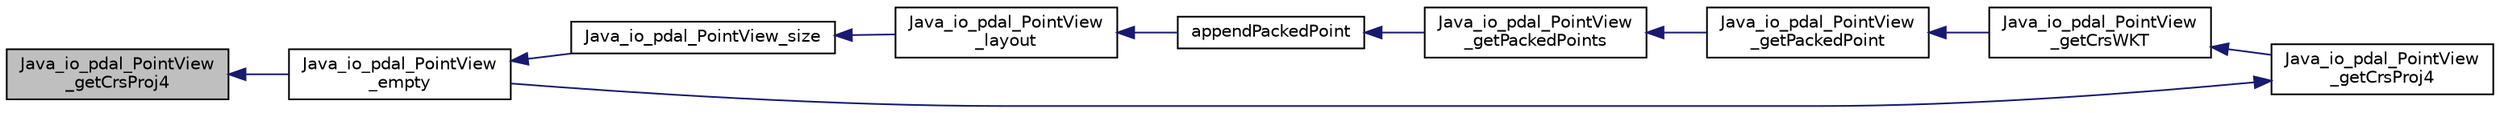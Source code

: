 digraph "Java_io_pdal_PointView_getCrsProj4"
{
  edge [fontname="Helvetica",fontsize="10",labelfontname="Helvetica",labelfontsize="10"];
  node [fontname="Helvetica",fontsize="10",shape=record];
  rankdir="LR";
  Node1 [label="Java_io_pdal_PointView\l_getCrsProj4",height=0.2,width=0.4,color="black", fillcolor="grey75", style="filled", fontcolor="black"];
  Node1 -> Node2 [dir="back",color="midnightblue",fontsize="10",style="solid",fontname="Helvetica"];
  Node2 [label="Java_io_pdal_PointView\l_empty",height=0.2,width=0.4,color="black", fillcolor="white", style="filled",URL="$io__pdal__PointView_8cpp.html#ad170804ca04c7efdc2b6f18257b452ab"];
  Node2 -> Node3 [dir="back",color="midnightblue",fontsize="10",style="solid",fontname="Helvetica"];
  Node3 [label="Java_io_pdal_PointView_size",height=0.2,width=0.4,color="black", fillcolor="white", style="filled",URL="$io__pdal__PointView_8cpp.html#a7682d1efe22046b78d15cd78e6f54641"];
  Node3 -> Node4 [dir="back",color="midnightblue",fontsize="10",style="solid",fontname="Helvetica"];
  Node4 [label="Java_io_pdal_PointView\l_layout",height=0.2,width=0.4,color="black", fillcolor="white", style="filled",URL="$io__pdal__PointView_8cpp.html#a264939bfd8d642a33f06ce16b95b37cc"];
  Node4 -> Node5 [dir="back",color="midnightblue",fontsize="10",style="solid",fontname="Helvetica"];
  Node5 [label="appendPackedPoint",height=0.2,width=0.4,color="black", fillcolor="white", style="filled",URL="$io__pdal__PointView_8cpp.html#ab2efacf1f7c016ec40f3ea316d0a7562"];
  Node5 -> Node6 [dir="back",color="midnightblue",fontsize="10",style="solid",fontname="Helvetica"];
  Node6 [label="Java_io_pdal_PointView\l_getPackedPoints",height=0.2,width=0.4,color="black", fillcolor="white", style="filled",URL="$io__pdal__PointView_8cpp.html#a5cd11ffe3330df455cd4981e1d46123b"];
  Node6 -> Node7 [dir="back",color="midnightblue",fontsize="10",style="solid",fontname="Helvetica"];
  Node7 [label="Java_io_pdal_PointView\l_getPackedPoint",height=0.2,width=0.4,color="black", fillcolor="white", style="filled",URL="$io__pdal__PointView_8cpp.html#ae26ebc1bcf0b9ddd66beccd20c3356ca"];
  Node7 -> Node8 [dir="back",color="midnightblue",fontsize="10",style="solid",fontname="Helvetica"];
  Node8 [label="Java_io_pdal_PointView\l_getCrsWKT",height=0.2,width=0.4,color="black", fillcolor="white", style="filled",URL="$io__pdal__PointView_8cpp.html#a7a0b3bc6dda2240ab6aafe726915d7ee"];
  Node8 -> Node9 [dir="back",color="midnightblue",fontsize="10",style="solid",fontname="Helvetica"];
  Node9 [label="Java_io_pdal_PointView\l_getCrsProj4",height=0.2,width=0.4,color="black", fillcolor="white", style="filled",URL="$io__pdal__PointView_8cpp.html#a3910b5e0e6e01b04a6e539c8fefe5ef3"];
  Node9 -> Node2 [dir="back",color="midnightblue",fontsize="10",style="solid",fontname="Helvetica"];
}
